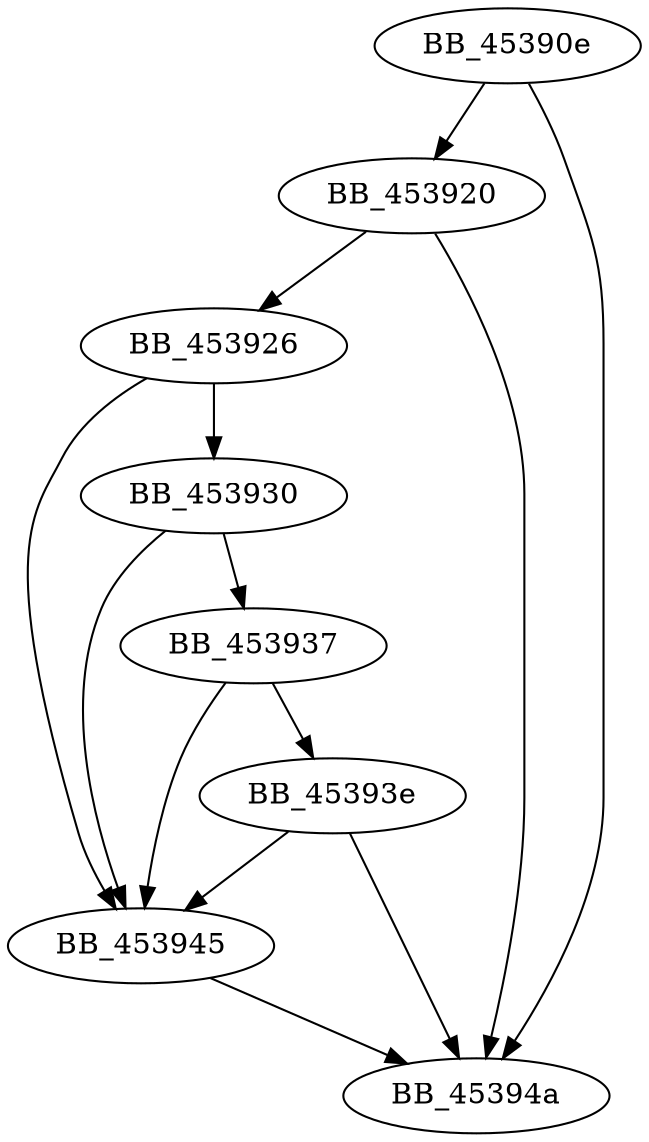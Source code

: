DiGraph sub_45390E{
BB_45390e->BB_453920
BB_45390e->BB_45394a
BB_453920->BB_453926
BB_453920->BB_45394a
BB_453926->BB_453930
BB_453926->BB_453945
BB_453930->BB_453937
BB_453930->BB_453945
BB_453937->BB_45393e
BB_453937->BB_453945
BB_45393e->BB_453945
BB_45393e->BB_45394a
BB_453945->BB_45394a
}
